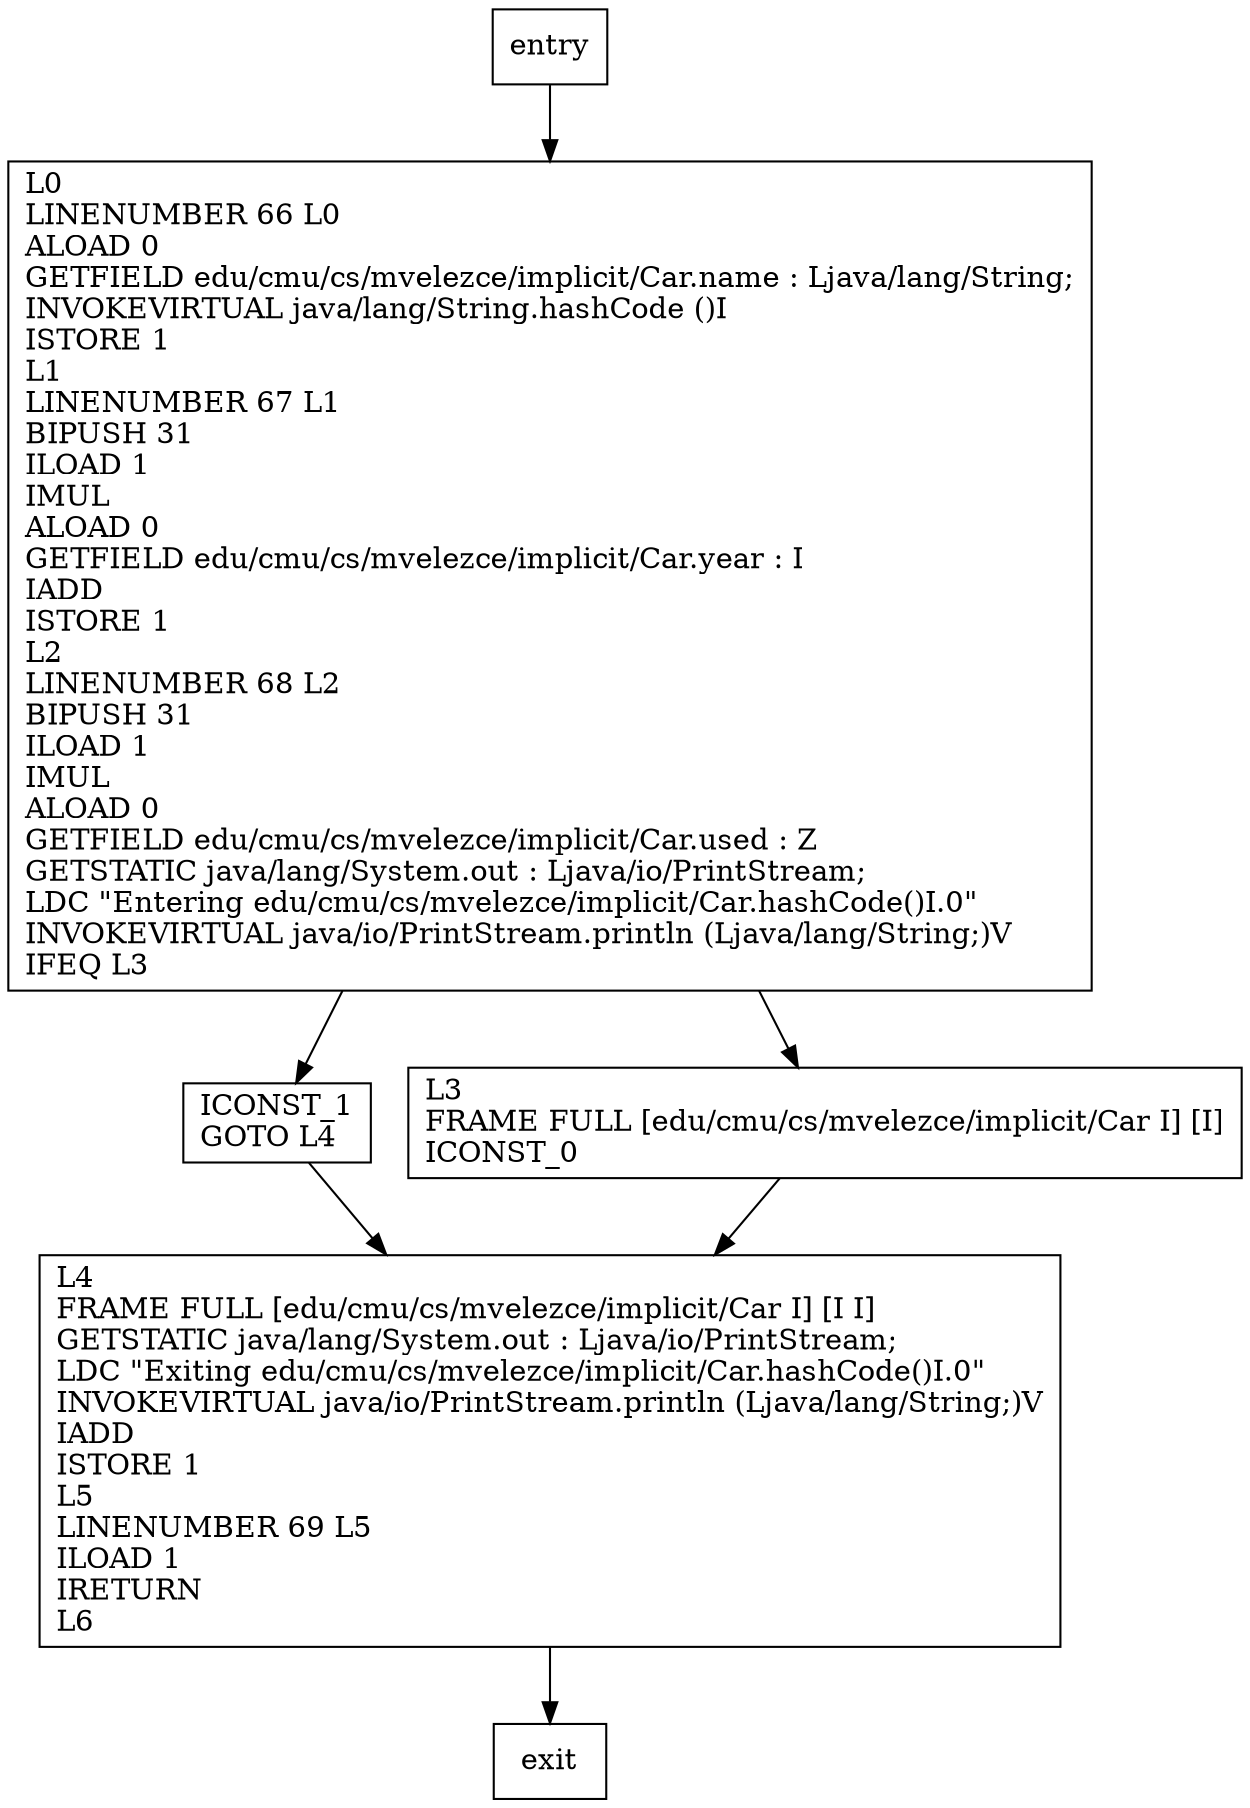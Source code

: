 digraph hashCode {
node [shape=record];
292486757 [label="ICONST_1\lGOTO L4\l"];
305775208 [label="L4\lFRAME FULL [edu/cmu/cs/mvelezce/implicit/Car I] [I I]\lGETSTATIC java/lang/System.out : Ljava/io/PrintStream;\lLDC \"Exiting edu/cmu/cs/mvelezce/implicit/Car.hashCode()I.0\"\lINVOKEVIRTUAL java/io/PrintStream.println (Ljava/lang/String;)V\lIADD\lISTORE 1\lL5\lLINENUMBER 69 L5\lILOAD 1\lIRETURN\lL6\l"];
294156754 [label="L3\lFRAME FULL [edu/cmu/cs/mvelezce/implicit/Car I] [I]\lICONST_0\l"];
496534167 [label="L0\lLINENUMBER 66 L0\lALOAD 0\lGETFIELD edu/cmu/cs/mvelezce/implicit/Car.name : Ljava/lang/String;\lINVOKEVIRTUAL java/lang/String.hashCode ()I\lISTORE 1\lL1\lLINENUMBER 67 L1\lBIPUSH 31\lILOAD 1\lIMUL\lALOAD 0\lGETFIELD edu/cmu/cs/mvelezce/implicit/Car.year : I\lIADD\lISTORE 1\lL2\lLINENUMBER 68 L2\lBIPUSH 31\lILOAD 1\lIMUL\lALOAD 0\lGETFIELD edu/cmu/cs/mvelezce/implicit/Car.used : Z\lGETSTATIC java/lang/System.out : Ljava/io/PrintStream;\lLDC \"Entering edu/cmu/cs/mvelezce/implicit/Car.hashCode()I.0\"\lINVOKEVIRTUAL java/io/PrintStream.println (Ljava/lang/String;)V\lIFEQ L3\l"];
entry;
exit;
292486757 -> 305775208;
entry -> 496534167;
305775208 -> exit;
294156754 -> 305775208;
496534167 -> 292486757;
496534167 -> 294156754;
}
